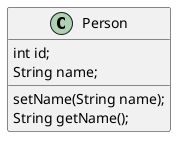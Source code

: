 @startuml
'https://plantuml.com/class-diagram

class Person{
    int id;
    String name;
    setName(String name);
    String getName();
}

@enduml